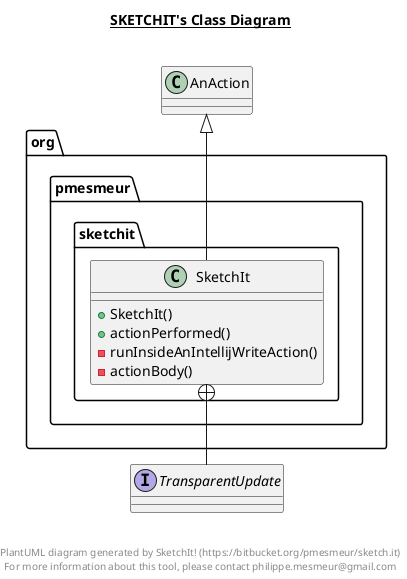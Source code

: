 @startuml

title __SKETCHIT's Class Diagram__\n

  package org.pmesmeur.sketchit {
    class SketchIt {
        + SketchIt()
        + actionPerformed()
        - runInsideAnIntellijWriteAction()
        - actionBody()
    }
  }
  

  interface TransparentUpdate {
  }
  

  SketchIt -up-|> AnAction
  SketchIt +-down- TransparentUpdate


right footer


PlantUML diagram generated by SketchIt! (https://bitbucket.org/pmesmeur/sketch.it)
For more information about this tool, please contact philippe.mesmeur@gmail.com
endfooter

@enduml

